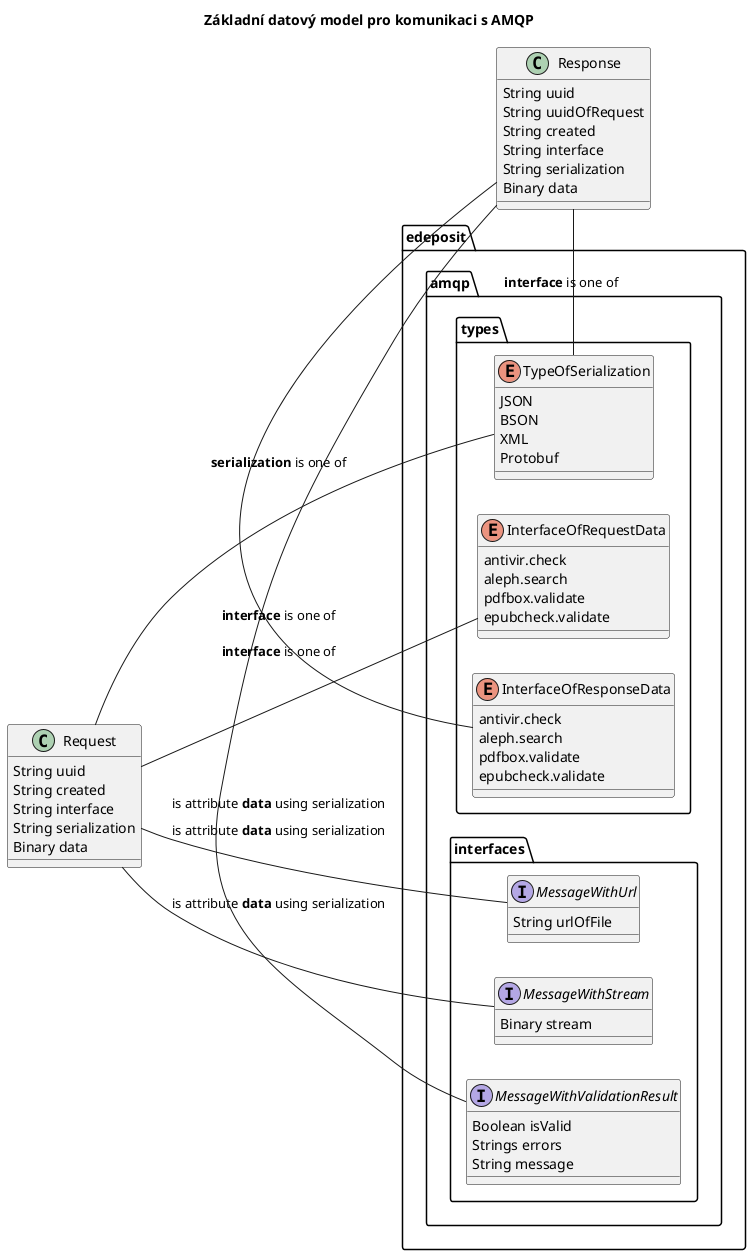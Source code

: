 @startuml
skinparam componentStyle uml2
left to right direction
title Základní datový model pro komunikaci s AMQP

package edeposit.amqp.types {
enum TypeOfSerialization {
     JSON
     BSON
     XML
     Protobuf
}

enum InterfaceOfRequestData {
     antivir.check
     aleph.search
     pdfbox.validate
     epubcheck.validate
}

enum InterfaceOfResponseData {
     antivir.check
     aleph.search
     pdfbox.validate
     epubcheck.validate
}
}

class Request {
      String uuid
      String created
      String interface
      String serialization
      Binary data
}


package edeposit.amqp.interfaces {
        interface MessageWithUrl {
              String urlOfFile
              }

        interface MessageWithStream {
              Binary stream
        }

        interface MessageWithValidationResult {
                  Boolean isValid
                  Strings errors
                  String message
        }
}

class Response {
      String uuid
      String uuidOfRequest
      String created
      String interface
      String serialization
      Binary data
}

Request -- MessageWithUrl : is attribute <b>data</b> using serialization
Request -- MessageWithStream : is attribute <b>data</b> using serialization
Request -left- TypeOfSerialization : <b>serialization</b> is one of
Request -left- InterfaceOfRequestData : <b>interface</b> is one of

Response -- MessageWithValidationResult : is attribute <b>data</b> using serialization
Response -left- TypeOfSerialization : <b>interface</b> is one of
Response -left- InterfaceOfResponseData : <b>interface</b> is one of
@enduml

